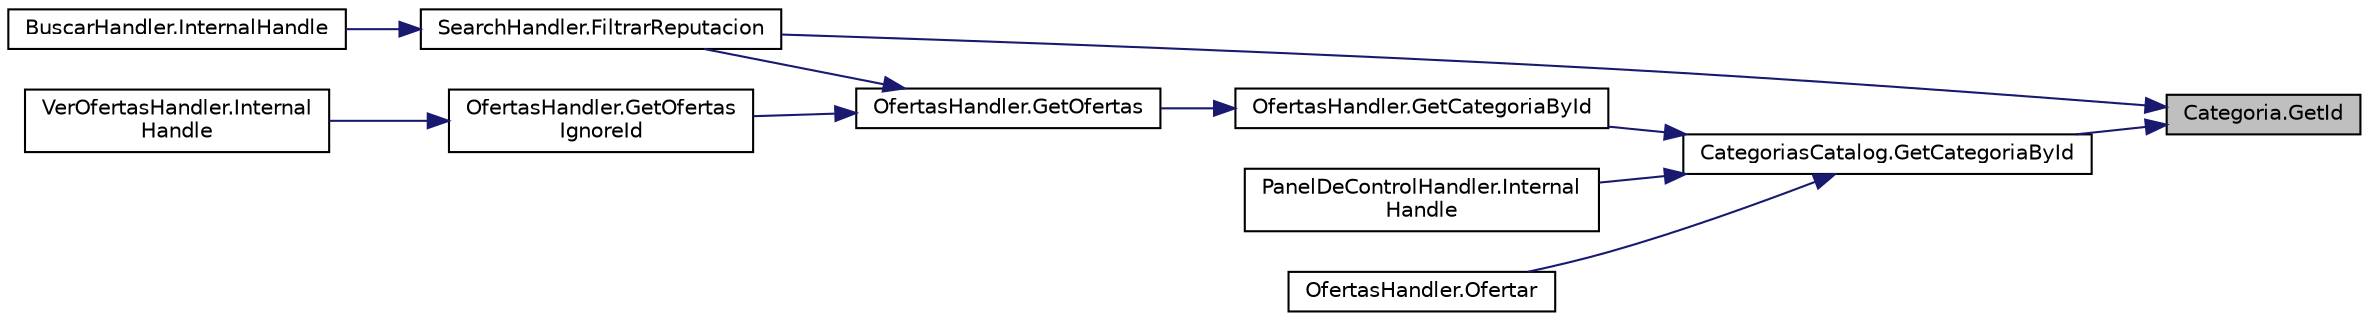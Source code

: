 digraph "Categoria.GetId"
{
 // INTERACTIVE_SVG=YES
 // LATEX_PDF_SIZE
  edge [fontname="Helvetica",fontsize="10",labelfontname="Helvetica",labelfontsize="10"];
  node [fontname="Helvetica",fontsize="10",shape=record];
  rankdir="RL";
  Node1 [label="Categoria.GetId",height=0.2,width=0.4,color="black", fillcolor="grey75", style="filled", fontcolor="black",tooltip="Método para obtener el ID de una Categoria."];
  Node1 -> Node2 [dir="back",color="midnightblue",fontsize="10",style="solid",fontname="Helvetica"];
  Node2 [label="SearchHandler.FiltrarReputacion",height=0.2,width=0.4,color="black", fillcolor="white", style="filled",URL="$classSearchHandler.html#a206259c11033d2e8fb322a9c243bb0f7",tooltip="Método para filtrar las OfertaDeServicio por reputación"];
  Node2 -> Node3 [dir="back",color="midnightblue",fontsize="10",style="solid",fontname="Helvetica"];
  Node3 [label="BuscarHandler.InternalHandle",height=0.2,width=0.4,color="black", fillcolor="white", style="filled",URL="$classBuscarHandler.html#a178b0dbdefa7d271b792fa0238ad0cc5",tooltip="Procesamiento del mensaje recibido."];
  Node1 -> Node4 [dir="back",color="midnightblue",fontsize="10",style="solid",fontname="Helvetica"];
  Node4 [label="CategoriasCatalog.GetCategoriaById",height=0.2,width=0.4,color="black", fillcolor="white", style="filled",URL="$classCategoriasCatalog.html#a1275f6565562402725de3b14b665f622",tooltip="Método para obtener una categoría por id."];
  Node4 -> Node5 [dir="back",color="midnightblue",fontsize="10",style="solid",fontname="Helvetica"];
  Node5 [label="OfertasHandler.GetCategoriaById",height=0.2,width=0.4,color="black", fillcolor="white", style="filled",URL="$classOfertasHandler.html#acd0f922cabb68e54f3a72a4761925872",tooltip="Método para obtener una Categoria por id."];
  Node5 -> Node6 [dir="back",color="midnightblue",fontsize="10",style="solid",fontname="Helvetica"];
  Node6 [label="OfertasHandler.GetOfertas",height=0.2,width=0.4,color="black", fillcolor="white", style="filled",URL="$classOfertasHandler.html#aee064b912d719b92da28610ca6c002c1",tooltip="Método para obtener OfertaDeServicio."];
  Node6 -> Node2 [dir="back",color="midnightblue",fontsize="10",style="solid",fontname="Helvetica"];
  Node6 -> Node7 [dir="back",color="midnightblue",fontsize="10",style="solid",fontname="Helvetica"];
  Node7 [label="OfertasHandler.GetOfertas\lIgnoreId",height=0.2,width=0.4,color="black", fillcolor="white", style="filled",URL="$classOfertasHandler.html#a699944987dda2793b545183bcbdaed07",tooltip="Método para obtener una lista de todas las OfertaDeServicio"];
  Node7 -> Node8 [dir="back",color="midnightblue",fontsize="10",style="solid",fontname="Helvetica"];
  Node8 [label="VerOfertasHandler.Internal\lHandle",height=0.2,width=0.4,color="black", fillcolor="white", style="filled",URL="$classVerOfertasHandler.html#ab56b6f4f1b0645311ed9704709f6b5cb",tooltip="Procesa el mensaje \"categorias\" y retorna true; retorna false en caso contrario."];
  Node4 -> Node9 [dir="back",color="midnightblue",fontsize="10",style="solid",fontname="Helvetica"];
  Node9 [label="PanelDeControlHandler.Internal\lHandle",height=0.2,width=0.4,color="black", fillcolor="white", style="filled",URL="$classPanelDeControlHandler.html#a30658d59450bfd0528572c30ee7af021",tooltip="Procesamiento de los mensajes."];
  Node4 -> Node10 [dir="back",color="midnightblue",fontsize="10",style="solid",fontname="Helvetica"];
  Node10 [label="OfertasHandler.Ofertar",height=0.2,width=0.4,color="black", fillcolor="white", style="filled",URL="$classOfertasHandler.html#a4171d183ad7e5356a35881f8078fd5c1",tooltip="Constructor de la clase."];
}
